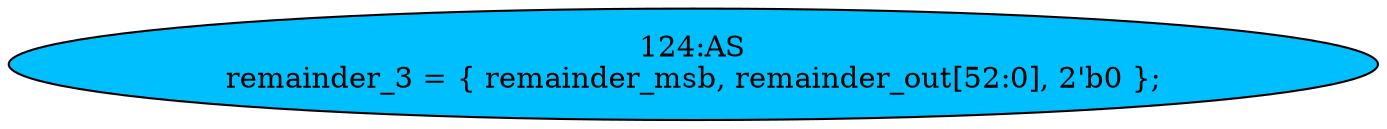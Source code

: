 strict digraph "" {
	node [label="\N"];
	"124:AS"	 [ast="<pyverilog.vparser.ast.Assign object at 0x7f284bca4490>",
		def_var="['remainder_3']",
		fillcolor=deepskyblue,
		label="124:AS
remainder_3 = { remainder_msb, remainder_out[52:0], 2'b0 };",
		statements="[]",
		style=filled,
		typ=Assign,
		use_var="['remainder_msb', 'remainder_out']"];
}
